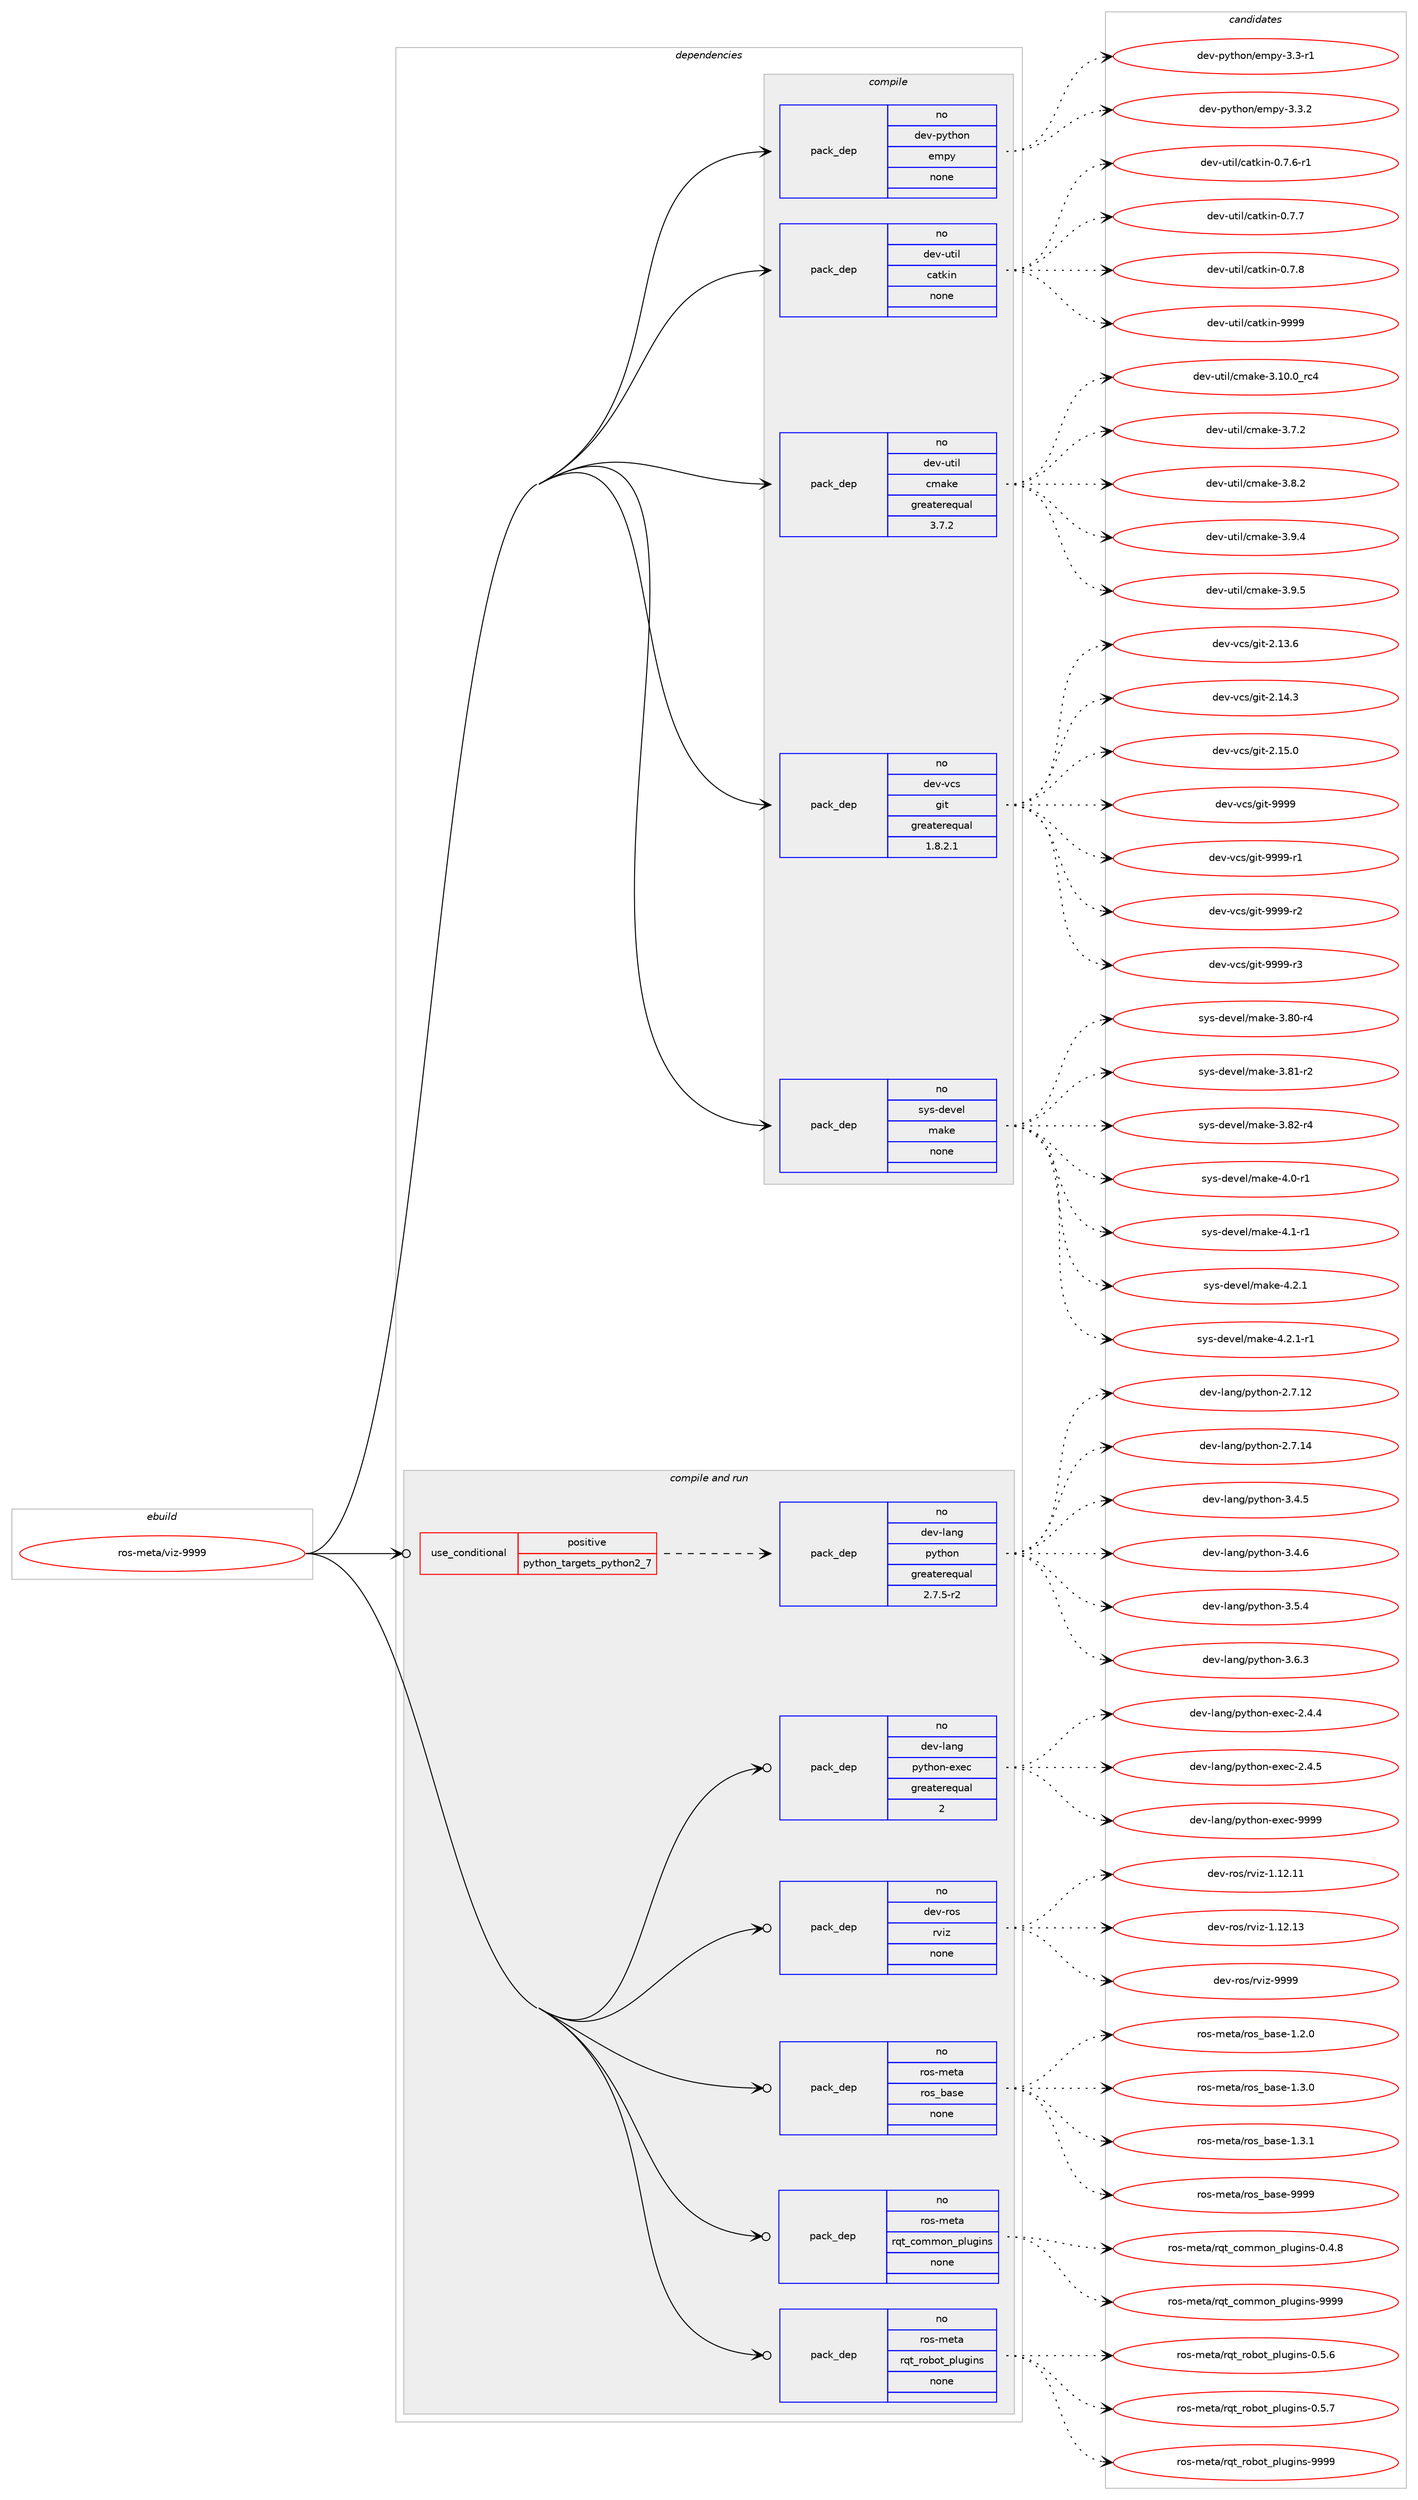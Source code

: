digraph prolog {

# *************
# Graph options
# *************

newrank=true;
concentrate=true;
compound=true;
graph [rankdir=LR,fontname=Helvetica,fontsize=10,ranksep=1.5];#, ranksep=2.5, nodesep=0.2];
edge  [arrowhead=vee];
node  [fontname=Helvetica,fontsize=10];

# **********
# The ebuild
# **********

subgraph cluster_leftcol {
color=gray;
rank=same;
label=<<i>ebuild</i>>;
id [label="ros-meta/viz-9999", color=red, width=4, href="../ros-meta/viz-9999.svg"];
}

# ****************
# The dependencies
# ****************

subgraph cluster_midcol {
color=gray;
label=<<i>dependencies</i>>;
subgraph cluster_compile {
fillcolor="#eeeeee";
style=filled;
label=<<i>compile</i>>;
subgraph pack326647 {
dependency443407 [label=<<TABLE BORDER="0" CELLBORDER="1" CELLSPACING="0" CELLPADDING="4" WIDTH="220"><TR><TD ROWSPAN="6" CELLPADDING="30">pack_dep</TD></TR><TR><TD WIDTH="110">no</TD></TR><TR><TD>dev-python</TD></TR><TR><TD>empy</TD></TR><TR><TD>none</TD></TR><TR><TD></TD></TR></TABLE>>, shape=none, color=blue];
}
id:e -> dependency443407:w [weight=20,style="solid",arrowhead="vee"];
subgraph pack326648 {
dependency443408 [label=<<TABLE BORDER="0" CELLBORDER="1" CELLSPACING="0" CELLPADDING="4" WIDTH="220"><TR><TD ROWSPAN="6" CELLPADDING="30">pack_dep</TD></TR><TR><TD WIDTH="110">no</TD></TR><TR><TD>dev-util</TD></TR><TR><TD>catkin</TD></TR><TR><TD>none</TD></TR><TR><TD></TD></TR></TABLE>>, shape=none, color=blue];
}
id:e -> dependency443408:w [weight=20,style="solid",arrowhead="vee"];
subgraph pack326649 {
dependency443409 [label=<<TABLE BORDER="0" CELLBORDER="1" CELLSPACING="0" CELLPADDING="4" WIDTH="220"><TR><TD ROWSPAN="6" CELLPADDING="30">pack_dep</TD></TR><TR><TD WIDTH="110">no</TD></TR><TR><TD>dev-util</TD></TR><TR><TD>cmake</TD></TR><TR><TD>greaterequal</TD></TR><TR><TD>3.7.2</TD></TR></TABLE>>, shape=none, color=blue];
}
id:e -> dependency443409:w [weight=20,style="solid",arrowhead="vee"];
subgraph pack326650 {
dependency443410 [label=<<TABLE BORDER="0" CELLBORDER="1" CELLSPACING="0" CELLPADDING="4" WIDTH="220"><TR><TD ROWSPAN="6" CELLPADDING="30">pack_dep</TD></TR><TR><TD WIDTH="110">no</TD></TR><TR><TD>dev-vcs</TD></TR><TR><TD>git</TD></TR><TR><TD>greaterequal</TD></TR><TR><TD>1.8.2.1</TD></TR></TABLE>>, shape=none, color=blue];
}
id:e -> dependency443410:w [weight=20,style="solid",arrowhead="vee"];
subgraph pack326651 {
dependency443411 [label=<<TABLE BORDER="0" CELLBORDER="1" CELLSPACING="0" CELLPADDING="4" WIDTH="220"><TR><TD ROWSPAN="6" CELLPADDING="30">pack_dep</TD></TR><TR><TD WIDTH="110">no</TD></TR><TR><TD>sys-devel</TD></TR><TR><TD>make</TD></TR><TR><TD>none</TD></TR><TR><TD></TD></TR></TABLE>>, shape=none, color=blue];
}
id:e -> dependency443411:w [weight=20,style="solid",arrowhead="vee"];
}
subgraph cluster_compileandrun {
fillcolor="#eeeeee";
style=filled;
label=<<i>compile and run</i>>;
subgraph cond109111 {
dependency443412 [label=<<TABLE BORDER="0" CELLBORDER="1" CELLSPACING="0" CELLPADDING="4"><TR><TD ROWSPAN="3" CELLPADDING="10">use_conditional</TD></TR><TR><TD>positive</TD></TR><TR><TD>python_targets_python2_7</TD></TR></TABLE>>, shape=none, color=red];
subgraph pack326652 {
dependency443413 [label=<<TABLE BORDER="0" CELLBORDER="1" CELLSPACING="0" CELLPADDING="4" WIDTH="220"><TR><TD ROWSPAN="6" CELLPADDING="30">pack_dep</TD></TR><TR><TD WIDTH="110">no</TD></TR><TR><TD>dev-lang</TD></TR><TR><TD>python</TD></TR><TR><TD>greaterequal</TD></TR><TR><TD>2.7.5-r2</TD></TR></TABLE>>, shape=none, color=blue];
}
dependency443412:e -> dependency443413:w [weight=20,style="dashed",arrowhead="vee"];
}
id:e -> dependency443412:w [weight=20,style="solid",arrowhead="odotvee"];
subgraph pack326653 {
dependency443414 [label=<<TABLE BORDER="0" CELLBORDER="1" CELLSPACING="0" CELLPADDING="4" WIDTH="220"><TR><TD ROWSPAN="6" CELLPADDING="30">pack_dep</TD></TR><TR><TD WIDTH="110">no</TD></TR><TR><TD>dev-lang</TD></TR><TR><TD>python-exec</TD></TR><TR><TD>greaterequal</TD></TR><TR><TD>2</TD></TR></TABLE>>, shape=none, color=blue];
}
id:e -> dependency443414:w [weight=20,style="solid",arrowhead="odotvee"];
subgraph pack326654 {
dependency443415 [label=<<TABLE BORDER="0" CELLBORDER="1" CELLSPACING="0" CELLPADDING="4" WIDTH="220"><TR><TD ROWSPAN="6" CELLPADDING="30">pack_dep</TD></TR><TR><TD WIDTH="110">no</TD></TR><TR><TD>dev-ros</TD></TR><TR><TD>rviz</TD></TR><TR><TD>none</TD></TR><TR><TD></TD></TR></TABLE>>, shape=none, color=blue];
}
id:e -> dependency443415:w [weight=20,style="solid",arrowhead="odotvee"];
subgraph pack326655 {
dependency443416 [label=<<TABLE BORDER="0" CELLBORDER="1" CELLSPACING="0" CELLPADDING="4" WIDTH="220"><TR><TD ROWSPAN="6" CELLPADDING="30">pack_dep</TD></TR><TR><TD WIDTH="110">no</TD></TR><TR><TD>ros-meta</TD></TR><TR><TD>ros_base</TD></TR><TR><TD>none</TD></TR><TR><TD></TD></TR></TABLE>>, shape=none, color=blue];
}
id:e -> dependency443416:w [weight=20,style="solid",arrowhead="odotvee"];
subgraph pack326656 {
dependency443417 [label=<<TABLE BORDER="0" CELLBORDER="1" CELLSPACING="0" CELLPADDING="4" WIDTH="220"><TR><TD ROWSPAN="6" CELLPADDING="30">pack_dep</TD></TR><TR><TD WIDTH="110">no</TD></TR><TR><TD>ros-meta</TD></TR><TR><TD>rqt_common_plugins</TD></TR><TR><TD>none</TD></TR><TR><TD></TD></TR></TABLE>>, shape=none, color=blue];
}
id:e -> dependency443417:w [weight=20,style="solid",arrowhead="odotvee"];
subgraph pack326657 {
dependency443418 [label=<<TABLE BORDER="0" CELLBORDER="1" CELLSPACING="0" CELLPADDING="4" WIDTH="220"><TR><TD ROWSPAN="6" CELLPADDING="30">pack_dep</TD></TR><TR><TD WIDTH="110">no</TD></TR><TR><TD>ros-meta</TD></TR><TR><TD>rqt_robot_plugins</TD></TR><TR><TD>none</TD></TR><TR><TD></TD></TR></TABLE>>, shape=none, color=blue];
}
id:e -> dependency443418:w [weight=20,style="solid",arrowhead="odotvee"];
}
subgraph cluster_run {
fillcolor="#eeeeee";
style=filled;
label=<<i>run</i>>;
}
}

# **************
# The candidates
# **************

subgraph cluster_choices {
rank=same;
color=gray;
label=<<i>candidates</i>>;

subgraph choice326647 {
color=black;
nodesep=1;
choice1001011184511212111610411111047101109112121455146514511449 [label="dev-python/empy-3.3-r1", color=red, width=4,href="../dev-python/empy-3.3-r1.svg"];
choice1001011184511212111610411111047101109112121455146514650 [label="dev-python/empy-3.3.2", color=red, width=4,href="../dev-python/empy-3.3.2.svg"];
dependency443407:e -> choice1001011184511212111610411111047101109112121455146514511449:w [style=dotted,weight="100"];
dependency443407:e -> choice1001011184511212111610411111047101109112121455146514650:w [style=dotted,weight="100"];
}
subgraph choice326648 {
color=black;
nodesep=1;
choice100101118451171161051084799971161071051104548465546544511449 [label="dev-util/catkin-0.7.6-r1", color=red, width=4,href="../dev-util/catkin-0.7.6-r1.svg"];
choice10010111845117116105108479997116107105110454846554655 [label="dev-util/catkin-0.7.7", color=red, width=4,href="../dev-util/catkin-0.7.7.svg"];
choice10010111845117116105108479997116107105110454846554656 [label="dev-util/catkin-0.7.8", color=red, width=4,href="../dev-util/catkin-0.7.8.svg"];
choice100101118451171161051084799971161071051104557575757 [label="dev-util/catkin-9999", color=red, width=4,href="../dev-util/catkin-9999.svg"];
dependency443408:e -> choice100101118451171161051084799971161071051104548465546544511449:w [style=dotted,weight="100"];
dependency443408:e -> choice10010111845117116105108479997116107105110454846554655:w [style=dotted,weight="100"];
dependency443408:e -> choice10010111845117116105108479997116107105110454846554656:w [style=dotted,weight="100"];
dependency443408:e -> choice100101118451171161051084799971161071051104557575757:w [style=dotted,weight="100"];
}
subgraph choice326649 {
color=black;
nodesep=1;
choice1001011184511711610510847991099710710145514649484648951149952 [label="dev-util/cmake-3.10.0_rc4", color=red, width=4,href="../dev-util/cmake-3.10.0_rc4.svg"];
choice10010111845117116105108479910997107101455146554650 [label="dev-util/cmake-3.7.2", color=red, width=4,href="../dev-util/cmake-3.7.2.svg"];
choice10010111845117116105108479910997107101455146564650 [label="dev-util/cmake-3.8.2", color=red, width=4,href="../dev-util/cmake-3.8.2.svg"];
choice10010111845117116105108479910997107101455146574652 [label="dev-util/cmake-3.9.4", color=red, width=4,href="../dev-util/cmake-3.9.4.svg"];
choice10010111845117116105108479910997107101455146574653 [label="dev-util/cmake-3.9.5", color=red, width=4,href="../dev-util/cmake-3.9.5.svg"];
dependency443409:e -> choice1001011184511711610510847991099710710145514649484648951149952:w [style=dotted,weight="100"];
dependency443409:e -> choice10010111845117116105108479910997107101455146554650:w [style=dotted,weight="100"];
dependency443409:e -> choice10010111845117116105108479910997107101455146564650:w [style=dotted,weight="100"];
dependency443409:e -> choice10010111845117116105108479910997107101455146574652:w [style=dotted,weight="100"];
dependency443409:e -> choice10010111845117116105108479910997107101455146574653:w [style=dotted,weight="100"];
}
subgraph choice326650 {
color=black;
nodesep=1;
choice10010111845118991154710310511645504649514654 [label="dev-vcs/git-2.13.6", color=red, width=4,href="../dev-vcs/git-2.13.6.svg"];
choice10010111845118991154710310511645504649524651 [label="dev-vcs/git-2.14.3", color=red, width=4,href="../dev-vcs/git-2.14.3.svg"];
choice10010111845118991154710310511645504649534648 [label="dev-vcs/git-2.15.0", color=red, width=4,href="../dev-vcs/git-2.15.0.svg"];
choice1001011184511899115471031051164557575757 [label="dev-vcs/git-9999", color=red, width=4,href="../dev-vcs/git-9999.svg"];
choice10010111845118991154710310511645575757574511449 [label="dev-vcs/git-9999-r1", color=red, width=4,href="../dev-vcs/git-9999-r1.svg"];
choice10010111845118991154710310511645575757574511450 [label="dev-vcs/git-9999-r2", color=red, width=4,href="../dev-vcs/git-9999-r2.svg"];
choice10010111845118991154710310511645575757574511451 [label="dev-vcs/git-9999-r3", color=red, width=4,href="../dev-vcs/git-9999-r3.svg"];
dependency443410:e -> choice10010111845118991154710310511645504649514654:w [style=dotted,weight="100"];
dependency443410:e -> choice10010111845118991154710310511645504649524651:w [style=dotted,weight="100"];
dependency443410:e -> choice10010111845118991154710310511645504649534648:w [style=dotted,weight="100"];
dependency443410:e -> choice1001011184511899115471031051164557575757:w [style=dotted,weight="100"];
dependency443410:e -> choice10010111845118991154710310511645575757574511449:w [style=dotted,weight="100"];
dependency443410:e -> choice10010111845118991154710310511645575757574511450:w [style=dotted,weight="100"];
dependency443410:e -> choice10010111845118991154710310511645575757574511451:w [style=dotted,weight="100"];
}
subgraph choice326651 {
color=black;
nodesep=1;
choice11512111545100101118101108471099710710145514656484511452 [label="sys-devel/make-3.80-r4", color=red, width=4,href="../sys-devel/make-3.80-r4.svg"];
choice11512111545100101118101108471099710710145514656494511450 [label="sys-devel/make-3.81-r2", color=red, width=4,href="../sys-devel/make-3.81-r2.svg"];
choice11512111545100101118101108471099710710145514656504511452 [label="sys-devel/make-3.82-r4", color=red, width=4,href="../sys-devel/make-3.82-r4.svg"];
choice115121115451001011181011084710997107101455246484511449 [label="sys-devel/make-4.0-r1", color=red, width=4,href="../sys-devel/make-4.0-r1.svg"];
choice115121115451001011181011084710997107101455246494511449 [label="sys-devel/make-4.1-r1", color=red, width=4,href="../sys-devel/make-4.1-r1.svg"];
choice115121115451001011181011084710997107101455246504649 [label="sys-devel/make-4.2.1", color=red, width=4,href="../sys-devel/make-4.2.1.svg"];
choice1151211154510010111810110847109971071014552465046494511449 [label="sys-devel/make-4.2.1-r1", color=red, width=4,href="../sys-devel/make-4.2.1-r1.svg"];
dependency443411:e -> choice11512111545100101118101108471099710710145514656484511452:w [style=dotted,weight="100"];
dependency443411:e -> choice11512111545100101118101108471099710710145514656494511450:w [style=dotted,weight="100"];
dependency443411:e -> choice11512111545100101118101108471099710710145514656504511452:w [style=dotted,weight="100"];
dependency443411:e -> choice115121115451001011181011084710997107101455246484511449:w [style=dotted,weight="100"];
dependency443411:e -> choice115121115451001011181011084710997107101455246494511449:w [style=dotted,weight="100"];
dependency443411:e -> choice115121115451001011181011084710997107101455246504649:w [style=dotted,weight="100"];
dependency443411:e -> choice1151211154510010111810110847109971071014552465046494511449:w [style=dotted,weight="100"];
}
subgraph choice326652 {
color=black;
nodesep=1;
choice10010111845108971101034711212111610411111045504655464950 [label="dev-lang/python-2.7.12", color=red, width=4,href="../dev-lang/python-2.7.12.svg"];
choice10010111845108971101034711212111610411111045504655464952 [label="dev-lang/python-2.7.14", color=red, width=4,href="../dev-lang/python-2.7.14.svg"];
choice100101118451089711010347112121116104111110455146524653 [label="dev-lang/python-3.4.5", color=red, width=4,href="../dev-lang/python-3.4.5.svg"];
choice100101118451089711010347112121116104111110455146524654 [label="dev-lang/python-3.4.6", color=red, width=4,href="../dev-lang/python-3.4.6.svg"];
choice100101118451089711010347112121116104111110455146534652 [label="dev-lang/python-3.5.4", color=red, width=4,href="../dev-lang/python-3.5.4.svg"];
choice100101118451089711010347112121116104111110455146544651 [label="dev-lang/python-3.6.3", color=red, width=4,href="../dev-lang/python-3.6.3.svg"];
dependency443413:e -> choice10010111845108971101034711212111610411111045504655464950:w [style=dotted,weight="100"];
dependency443413:e -> choice10010111845108971101034711212111610411111045504655464952:w [style=dotted,weight="100"];
dependency443413:e -> choice100101118451089711010347112121116104111110455146524653:w [style=dotted,weight="100"];
dependency443413:e -> choice100101118451089711010347112121116104111110455146524654:w [style=dotted,weight="100"];
dependency443413:e -> choice100101118451089711010347112121116104111110455146534652:w [style=dotted,weight="100"];
dependency443413:e -> choice100101118451089711010347112121116104111110455146544651:w [style=dotted,weight="100"];
}
subgraph choice326653 {
color=black;
nodesep=1;
choice1001011184510897110103471121211161041111104510112010199455046524652 [label="dev-lang/python-exec-2.4.4", color=red, width=4,href="../dev-lang/python-exec-2.4.4.svg"];
choice1001011184510897110103471121211161041111104510112010199455046524653 [label="dev-lang/python-exec-2.4.5", color=red, width=4,href="../dev-lang/python-exec-2.4.5.svg"];
choice10010111845108971101034711212111610411111045101120101994557575757 [label="dev-lang/python-exec-9999", color=red, width=4,href="../dev-lang/python-exec-9999.svg"];
dependency443414:e -> choice1001011184510897110103471121211161041111104510112010199455046524652:w [style=dotted,weight="100"];
dependency443414:e -> choice1001011184510897110103471121211161041111104510112010199455046524653:w [style=dotted,weight="100"];
dependency443414:e -> choice10010111845108971101034711212111610411111045101120101994557575757:w [style=dotted,weight="100"];
}
subgraph choice326654 {
color=black;
nodesep=1;
choice10010111845114111115471141181051224549464950464949 [label="dev-ros/rviz-1.12.11", color=red, width=4,href="../dev-ros/rviz-1.12.11.svg"];
choice10010111845114111115471141181051224549464950464951 [label="dev-ros/rviz-1.12.13", color=red, width=4,href="../dev-ros/rviz-1.12.13.svg"];
choice10010111845114111115471141181051224557575757 [label="dev-ros/rviz-9999", color=red, width=4,href="../dev-ros/rviz-9999.svg"];
dependency443415:e -> choice10010111845114111115471141181051224549464950464949:w [style=dotted,weight="100"];
dependency443415:e -> choice10010111845114111115471141181051224549464950464951:w [style=dotted,weight="100"];
dependency443415:e -> choice10010111845114111115471141181051224557575757:w [style=dotted,weight="100"];
}
subgraph choice326655 {
color=black;
nodesep=1;
choice114111115451091011169747114111115959897115101454946504648 [label="ros-meta/ros_base-1.2.0", color=red, width=4,href="../ros-meta/ros_base-1.2.0.svg"];
choice114111115451091011169747114111115959897115101454946514648 [label="ros-meta/ros_base-1.3.0", color=red, width=4,href="../ros-meta/ros_base-1.3.0.svg"];
choice114111115451091011169747114111115959897115101454946514649 [label="ros-meta/ros_base-1.3.1", color=red, width=4,href="../ros-meta/ros_base-1.3.1.svg"];
choice1141111154510910111697471141111159598971151014557575757 [label="ros-meta/ros_base-9999", color=red, width=4,href="../ros-meta/ros_base-9999.svg"];
dependency443416:e -> choice114111115451091011169747114111115959897115101454946504648:w [style=dotted,weight="100"];
dependency443416:e -> choice114111115451091011169747114111115959897115101454946514648:w [style=dotted,weight="100"];
dependency443416:e -> choice114111115451091011169747114111115959897115101454946514649:w [style=dotted,weight="100"];
dependency443416:e -> choice1141111154510910111697471141111159598971151014557575757:w [style=dotted,weight="100"];
}
subgraph choice326656 {
color=black;
nodesep=1;
choice114111115451091011169747114113116959911110910911111095112108117103105110115454846524656 [label="ros-meta/rqt_common_plugins-0.4.8", color=red, width=4,href="../ros-meta/rqt_common_plugins-0.4.8.svg"];
choice1141111154510910111697471141131169599111109109111110951121081171031051101154557575757 [label="ros-meta/rqt_common_plugins-9999", color=red, width=4,href="../ros-meta/rqt_common_plugins-9999.svg"];
dependency443417:e -> choice114111115451091011169747114113116959911110910911111095112108117103105110115454846524656:w [style=dotted,weight="100"];
dependency443417:e -> choice1141111154510910111697471141131169599111109109111110951121081171031051101154557575757:w [style=dotted,weight="100"];
}
subgraph choice326657 {
color=black;
nodesep=1;
choice114111115451091011169747114113116951141119811111695112108117103105110115454846534654 [label="ros-meta/rqt_robot_plugins-0.5.6", color=red, width=4,href="../ros-meta/rqt_robot_plugins-0.5.6.svg"];
choice114111115451091011169747114113116951141119811111695112108117103105110115454846534655 [label="ros-meta/rqt_robot_plugins-0.5.7", color=red, width=4,href="../ros-meta/rqt_robot_plugins-0.5.7.svg"];
choice1141111154510910111697471141131169511411198111116951121081171031051101154557575757 [label="ros-meta/rqt_robot_plugins-9999", color=red, width=4,href="../ros-meta/rqt_robot_plugins-9999.svg"];
dependency443418:e -> choice114111115451091011169747114113116951141119811111695112108117103105110115454846534654:w [style=dotted,weight="100"];
dependency443418:e -> choice114111115451091011169747114113116951141119811111695112108117103105110115454846534655:w [style=dotted,weight="100"];
dependency443418:e -> choice1141111154510910111697471141131169511411198111116951121081171031051101154557575757:w [style=dotted,weight="100"];
}
}

}
